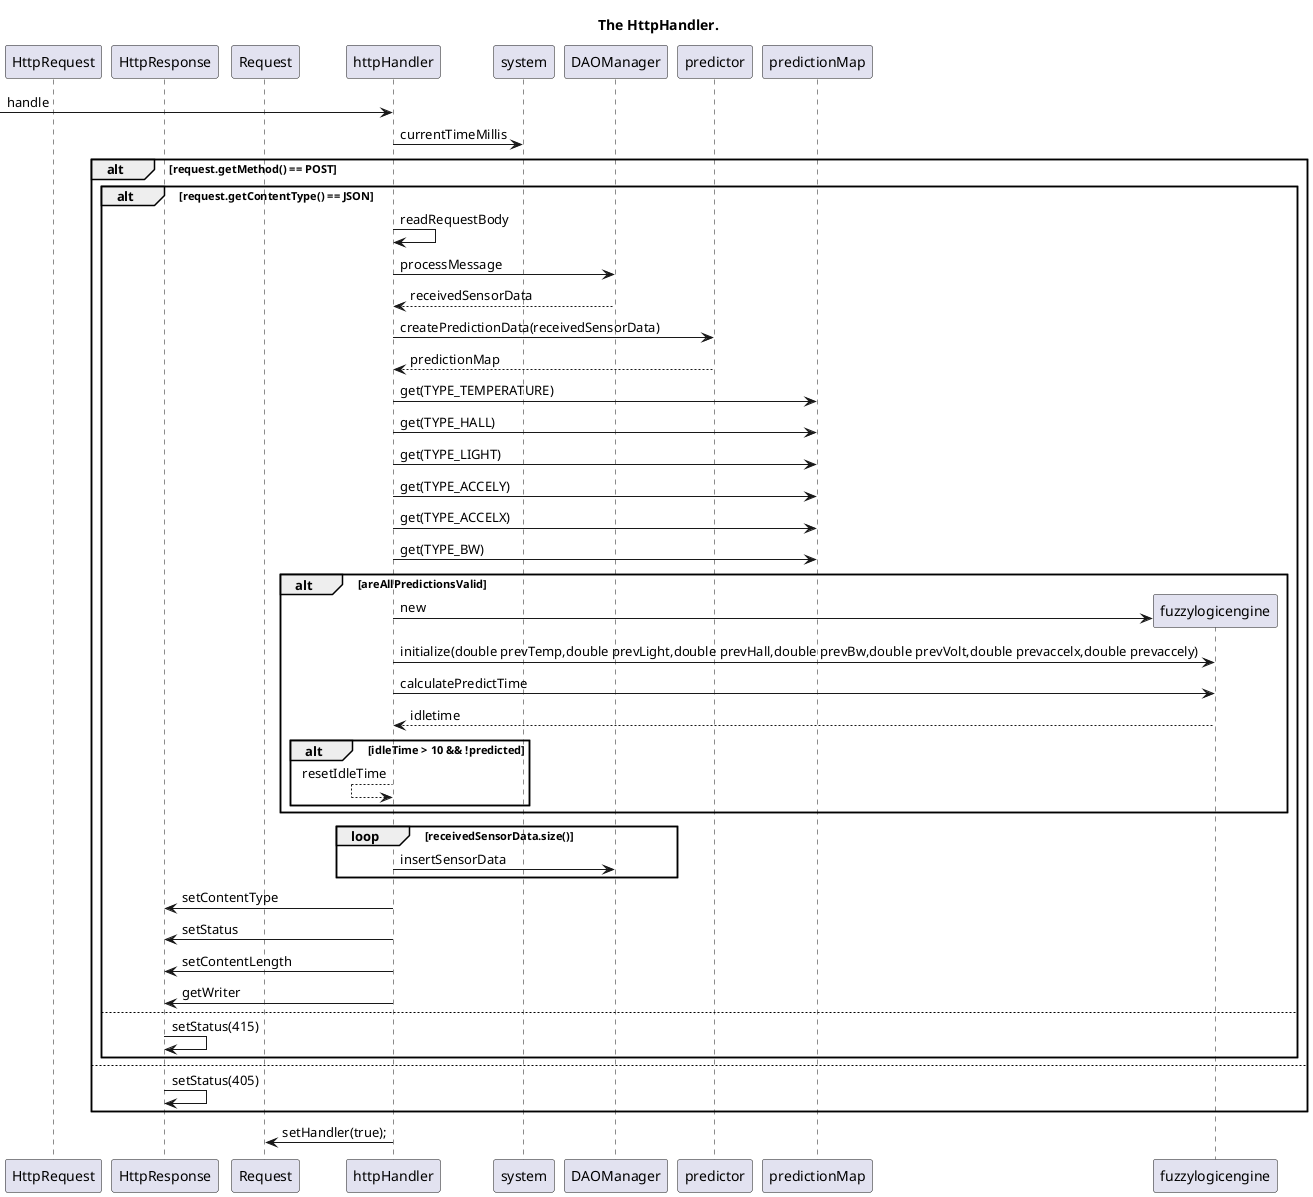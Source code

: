 @startuml

title The HttpHandler.

participant HttpRequest as request
participant HttpResponse as response
participant Request as baseRequest


[-> httpHandler : handle
httpHandler -> system : currentTimeMillis

alt request.getMethod() == POST

    alt request.getContentType() == JSON

        httpHandler -> httpHandler : readRequestBody
        httpHandler -> DAOManager : processMessage
        httpHandler <-- DAOManager : receivedSensorData


        httpHandler -> predictor : createPredictionData(receivedSensorData)
        httpHandler <-- predictor :   predictionMap
        httpHandler -> predictionMap : get(TYPE_TEMPERATURE)
        httpHandler -> predictionMap : get(TYPE_HALL)
        httpHandler -> predictionMap : get(TYPE_LIGHT)
        httpHandler -> predictionMap : get(TYPE_ACCELY)
        httpHandler -> predictionMap : get(TYPE_ACCELX)
        httpHandler -> predictionMap : get(TYPE_BW)

        alt  areAllPredictionsValid
            create fuzzylogicengine
            httpHandler -> fuzzylogicengine : new
            httpHandler -> fuzzylogicengine : initialize(double prevTemp,double prevLight,double prevHall,double prevBw,double prevVolt,double prevaccelx,double prevaccely)

            httpHandler -> fuzzylogicengine :  calculatePredictTime
            httpHandler <-- fuzzylogicengine  :  idletime

            alt  idleTime > 10 && !predicted
                httpHandler <-- httpHandler  :  resetIdleTime
            end
        end

        loop receivedSensorData.size()
             httpHandler -> DAOManager : insertSensorData
        end
        httpHandler -> response : setContentType
        httpHandler -> response : setStatus
        httpHandler -> response : setContentLength
        httpHandler -> response : getWriter
    else
        response -> response : setStatus(415)
    end


else
    response -> response : setStatus(405)
end
    httpHandler -> baseRequest : setHandler(true);
@enduml